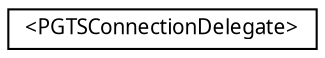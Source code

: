 digraph "Graphical Class Hierarchy"
{
  edge [fontname="LucidaGrande",fontsize="10",labelfontname="LucidaGrande",labelfontsize="10"];
  node [fontname="LucidaGrande",fontsize="10",shape=record];
  rankdir="LR";
  Node1 [label="\<PGTSConnectionDelegate\>",height=0.2,width=0.4,color="black", fillcolor="white", style="filled",URL="$protocol_p_g_t_s_connection_delegate-p.html"];
}
